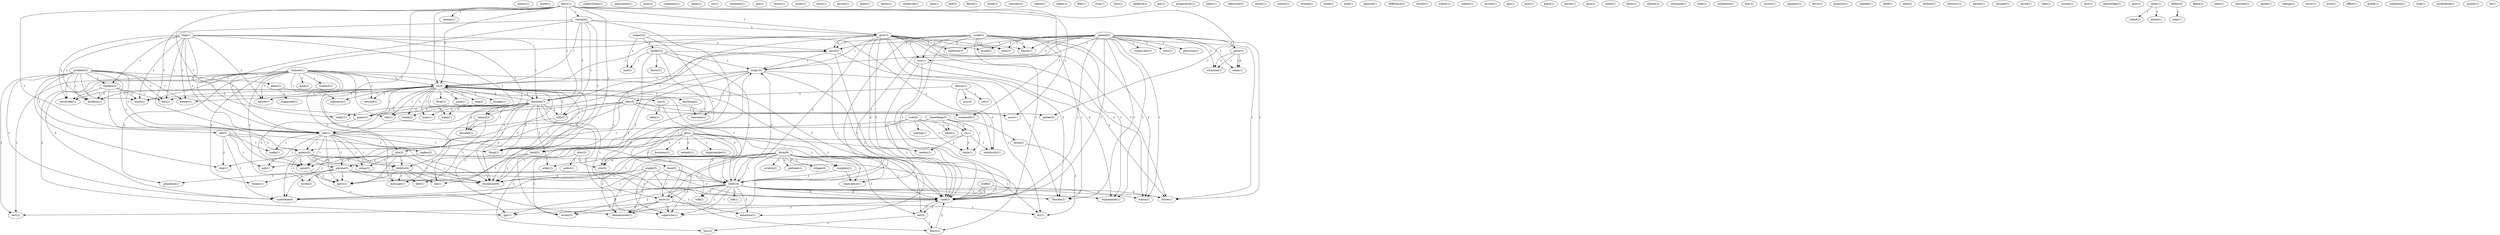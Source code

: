 digraph G {
  pantry [ label="pantry(1)" ];
  home [ label="home(1)" ];
  stuff [ label="stuff(4)" ];
  throw [ label="throw(1)" ];
  cook [ label="cook(1)" ];
  cook [ label="cook(3)" ];
  superstition [ label="superstition(1)" ];
  population [ label="population(1)" ];
  uses [ label="uses(1)" ];
  problem [ label="problem(5)" ];
  diner [ label="diner(2)" ];
  chicken [ label="chicken(2)" ];
  call [ label="call(2)" ];
  bother [ label="bother(1)" ];
  day [ label="day(1)" ];
  one [ label="one(1)" ];
  potato [ label="potato(3)" ];
  bouillon [ label="bouillon(1)" ];
  yesterday [ label="yesterday(1)" ];
  chip [ label="chip(1)" ];
  syndrome [ label="syndrome(6)" ];
  lunch [ label="lunch(1)" ];
  test [ label="test(2)" ];
  complains [ label="complains(1)" ];
  claim [ label="claim(1)" ];
  isn [ label="isn(1)" ];
  volunteer [ label="volunteer(1)" ];
  put [ label="put(1)" ];
  threw [ label="threw(1)" ];
  study [ label="study(1)" ];
  steve [ label="steve(1)" ];
  person [ label="person(1)" ];
  knew [ label="knew(1)" ];
  nacho [ label="nacho(1)" ];
  tenderize [ label="tenderize(1)" ];
  case [ label="case(1)" ];
  lied [ label="lied(1)" ];
  flinch [ label="flinch(1)" ];
  blind [ label="blind(1)" ];
  bbq [ label="bbq(1)" ];
  reaction [ label="reaction(7)" ];
  today [ label="today(1)" ];
  reason [ label="reason(2)" ];
  decided [ label="decided(1)" ];
  gave [ label="gave(2)" ];
  month [ label="month(1)" ];
  consider [ label="consider(1)" ];
  stated [ label="stated(1)" ];
  infant [ label="infant(1)" ];
  avoid [ label="avoid(3)" ];
  won [ label="won(1)" ];
  food [ label="food(16)" ];
  waste [ label="waste(1)" ];
  explanation [ label="explanation(1)" ];
  didn [ label="didn(1)" ];
  flinches [ label="flinches(1)" ];
  msg [ label="msg(14)" ];
  fiance [ label="fiance(1)" ];
  fish [ label="fish(1)" ];
  point [ label="point(1)" ];
  situation [ label="situation(1)" ];
  seem [ label="seem(1)" ];
  rtsg [ label="rtsg(1)" ];
  suggested [ label="suggested(1)" ];
  subject [ label="subject(2)" ];
  lundby [ label="lundby(2)" ];
  com [ label="com(6)" ];
  mot [ label="mot(1)" ];
  sensitivity [ label="sensitivity(1)" ];
  hint [ label="hint(1)" ];
  lawry [ label="lawry(1)" ];
  ve [ label="ve(1)" ];
  season [ label="season(1)" ];
  started [ label="started(2)" ];
  give [ label="give(3)" ];
  contained [ label="contained(1)" ];
  mix [ label="mix(2)" ];
  thing [ label="thing(1)" ];
  ucsu [ label="ucsu(1)" ];
  pattee [ label="pattee(2)" ];
  spice [ label="spice(2)" ];
  ve [ label="ve(3)" ];
  additive [ label="additive(2)" ];
  pin [ label="pin(1)" ];
  level [ label="level(1)" ];
  joint [ label="joint(1)" ];
  use [ label="use(3)" ];
  meat [ label="meat(1)" ];
  bag [ label="bag(2)" ];
  bought [ label="bought(1)" ];
  type [ label="type(1)" ];
  steak [ label="steak(2)" ];
  net [ label="net(5)" ];
  anything [ label="anything(2)" ];
  tell [ label="tell(1)" ];
  tolerance [ label="tolerance(1)" ];
  noticed [ label="noticed(1)" ];
  restaurant [ label="restaurant(6)" ];
  something [ label="something(3)" ];
  re [ label="re(1)" ];
  taste [ label="taste(2)" ];
  spoil [ label="spoil(1)" ];
  toxin [ label="toxin(1)" ];
  preparation [ label="preparation(1)" ];
  makes [ label="makes(2)" ];
  ask [ label="ask(1)" ];
  make [ label="make(1)" ];
  helps [ label="helps(1)" ];
  rhetorical [ label="rhetorical(1)" ];
  raises [ label="raises(1)" ];
  sheesh [ label="sheesh(1)" ];
  go [ label="go(2)" ];
  complain [ label="complain(1)" ];
  experience [ label="experience(1)" ];
  supermarket [ label="supermarket(1)" ];
  matter [ label="matter(1)" ];
  hand [ label="hand(2)" ];
  buy [ label="buy(2)" ];
  business [ label="business(1)" ];
  nobody [ label="nobody(1)" ];
  try [ label="try(1)" ];
  urbana [ label="urbana(1)" ];
  used [ label="used(2)" ];
  coating [ label="coating(1)" ];
  salt [ label="salt(2)" ];
  time [ label="time(3)" ];
  guess [ label="guess(3)" ];
  week [ label="week(1)" ];
  mail [ label="mail(1)" ];
  allison [ label="allison(1)" ];
  edu [ label="edu(3)" ];
  csl [ label="csl(2)" ];
  uiuc [ label="uiuc(2)" ];
  pleased [ label="pleased(1)" ];
  difference [ label="difference(1)" ];
  proof [ label="proof(2)" ];
  medicine [ label="medicine(1)" ];
  please [ label="please(2)" ];
  point [ label="point(1)" ];
  researcher [ label="researcher(1)" ];
  note [ label="note(1)" ];
  physician [ label="physician(1)" ];
  forced [ label="forced(1)" ];
  walter [ label="walter(1)" ];
  submit [ label="submit(1)" ];
  accent [ label="accent(1)" ];
  flavor [ label="flavor(1)" ];
  wife [ label="wife(1)" ];
  enhances [ label="enhances(1)" ];
  writes [ label="writes(3)" ];
  pay [ label="pay(1)" ];
  post [ label="post(1)" ];
  kiran [ label="kiran(8)" ];
  scratch [ label="scratch(2)" ];
  order [ label="order(1)" ];
  know [ label="know(3)" ];
  godsake [ label="godsake(1)" ];
  demonstrate [ label="demonstrate(1)" ];
  learn [ label="learn(2)" ];
  village [ label="village(4)" ];
  supervise [ label="supervise(1)" ];
  dyer [ label="dyer(2)" ];
  spdcc [ label="spdcc(1)" ];
  place [ label="place(1)" ];
  haven [ label="haven(1)" ];
  man [ label="man(2)" ];
  baby [ label="baby(1)" ];
  name [ label="name(1)" ];
  harm [ label="harm(1)" ];
  anyone [ label="anyone(3)" ];
  mixes [ label="mixes(1)" ];
  believe [ label="believe(4)" ];
  party [ label="party(1)" ];
  diet [ label="diet(1)" ];
  cheese [ label="cheese(1)" ];
  streisand [ label="streisand(1)" ];
  read [ label="read(1)" ];
  uwaterloo [ label="uwaterloo(1)" ];
  way [ label="way(1)" ];
  excuse [ label="excuse(1)" ];
  happens [ label="happens(1)" ];
  favor [ label="favor(1)" ];
  question [ label="question(1)" ];
  needed [ label="needed(1)" ];
  shelf [ label="shelf(1)" ];
  date [ label="date(2)" ];
  seldane [ label="seldane(1)" ];
  guy [ label="guy(1)" ];
  thinks [ label="thinks(1)" ];
  prejudice [ label="prejudice(1)" ];
  industry [ label="industry(1)" ];
  life [ label="life(1)" ];
  barbra [ label="barbra(1)" ];
  thought [ label="thought(1)" ];
  saved [ label="saved(1)" ];
  wrote [ label="wrote(2)" ];
  message [ label="message(1)" ];
  see [ label="see(1)" ];
  take [ label="take(1)" ];
  woman [ label="woman(1)" ];
  fact [ label="fact(1)" ];
  knowledge [ label="knowledge(1)" ];
  gmt [ label="gmt(1)" ];
  cathy [ label="cathy(1)" ];
  called [ label="called(1)" ];
  doesn [ label="doesn(1)" ];
  kelley [ label="kelley(2)" ];
  step [ label="step(1)" ];
  flame [ label="flame(1)" ];
  came [ label="came(1)" ];
  colorado [ label="colorado(1)" ];
  speak [ label="speak(1)" ];
  chinese [ label="chinese(1)" ];
  hold [ label="hold(2)" ];
  conduct [ label="conduct(1)" ];
  consume [ label="consume(1)" ];
  change [ label="change(1)" ];
  cover [ label="cover(1)" ];
  wagle [ label="wagle(3)" ];
  work [ label="work(1)" ];
  effect [ label="effect(1)" ];
  greek [ label="greek(1)" ];
  catherine [ label="catherine(1)" ];
  stop [ label="stop(1)" ];
  pocketbook [ label="pocketbook(1)" ];
  quality [ label="quality(1)" ];
  lot [ label="lot(1)" ];
  stuff -> throw [ label="2" ];
  stuff -> cook [ label="2" ];
  stuff -> cook [ label="2" ];
  problem -> diner [ label="1" ];
  problem -> chicken [ label="1" ];
  problem -> call [ label="1" ];
  problem -> bother [ label="1" ];
  problem -> day [ label="1" ];
  problem -> one [ label="1" ];
  problem -> potato [ label="1" ];
  problem -> bouillon [ label="1" ];
  problem -> yesterday [ label="1" ];
  problem -> chip [ label="1" ];
  problem -> syndrome [ label="1" ];
  problem -> lunch [ label="1" ];
  problem -> test [ label="1" ];
  bbq -> chicken [ label="1" ];
  bbq -> bother [ label="1" ];
  bbq -> reaction [ label="1" ];
  bbq -> day [ label="1" ];
  bbq -> today [ label="1" ];
  bbq -> reason [ label="1" ];
  bbq -> one [ label="1" ];
  bbq -> bouillon [ label="1" ];
  bbq -> decided [ label="1" ];
  bbq -> yesterday [ label="1" ];
  bbq -> gave [ label="1" ];
  bbq -> month [ label="1" ];
  bbq -> lunch [ label="1" ];
  avoid -> won [ label="1" ];
  avoid -> food [ label="1" ];
  avoid -> waste [ label="1" ];
  avoid -> throw [ label="1" ];
  avoid -> cook [ label="1" ];
  avoid -> explanation [ label="1" ];
  avoid -> didn [ label="1" ];
  avoid -> gave [ label="1" ];
  avoid -> flinches [ label="1" ];
  avoid -> msg [ label="1" ];
  avoid -> fiance [ label="1" ];
  avoid -> cook [ label="1" ];
  point -> situation [ label="1" ];
  point -> seem [ label="1" ];
  diner -> suggested [ label="1" ];
  diner -> food [ label="1" ];
  chicken -> day [ label="1" ];
  chicken -> one [ label="1" ];
  chicken -> bouillon [ label="1" ];
  chicken -> yesterday [ label="1" ];
  chicken -> lunch [ label="1" ];
  subject -> lundby [ label="1" ];
  subject -> com [ label="1" ];
  subject -> mot [ label="1" ];
  subject -> sensitivity [ label="1" ];
  lawry -> ve [ label="1" ];
  lawry -> season [ label="1" ];
  lawry -> started [ label="1" ];
  lawry -> give [ label="1" ];
  lawry -> contained [ label="1" ];
  lawry -> reaction [ label="1" ];
  lawry -> mix [ label="1" ];
  lawry -> one [ label="1" ];
  lawry -> thing [ label="1" ];
  lawry -> ucsu [ label="1" ];
  lawry -> pattee [ label="1" ];
  lawry -> spice [ label="1" ];
  lawry -> ve [ label="1" ];
  ve -> level [ label="1" ];
  ve -> bother [ label="1" ];
  ve -> joint [ label="1" ];
  ve -> reaction [ label="1" ];
  ve -> use [ label="1" ];
  ve -> meat [ label="1" ];
  ve -> day [ label="1" ];
  ve -> bag [ label="1" ];
  ve -> one [ label="2" ];
  ve -> bought [ label="1" ];
  ve -> type [ label="1" ];
  ve -> steak [ label="1" ];
  ve -> bouillon [ label="1" ];
  ve -> thing [ label="1" ];
  ve -> yesterday [ label="1" ];
  ve -> net [ label="1" ];
  ve -> anything [ label="1" ];
  ve -> month [ label="1" ];
  ve -> tell [ label="1" ];
  ve -> tolerance [ label="1" ];
  ve -> lunch [ label="1" ];
  ve -> noticed [ label="1" ];
  ve -> restaurant [ label="1" ];
  something -> re [ label="1" ];
  something -> taste [ label="1" ];
  something -> spoil [ label="1" ];
  something -> toxin [ label="1" ];
  something -> restaurant [ label="1" ];
  call -> makes [ label="1" ];
  call -> potato [ label="1" ];
  call -> ask [ label="1" ];
  call -> chip [ label="1" ];
  call -> make [ label="1" ];
  call -> syndrome [ label="1" ];
  go -> complain [ label="1" ];
  go -> experience [ label="1" ];
  go -> supermarket [ label="1" ];
  go -> food [ label="3" ];
  go -> matter [ label="1" ];
  go -> hand [ label="1" ];
  go -> buy [ label="2" ];
  go -> syndrome [ label="1" ];
  go -> business [ label="1" ];
  go -> restaurant [ label="1" ];
  go -> nobody [ label="1" ];
  makes -> ask [ label="1" ];
  makes -> try [ label="1" ];
  used -> re [ label="1" ];
  used -> coating [ label="1" ];
  used -> potato [ label="1" ];
  used -> food [ label="1" ];
  used -> spoil [ label="1" ];
  used -> toxin [ label="1" ];
  started -> give [ label="1" ];
  started -> reaction [ label="1" ];
  started -> salt [ label="1" ];
  started -> one [ label="1" ];
  started -> time [ label="1" ];
  started -> thing [ label="1" ];
  started -> guess [ label="1" ];
  started -> ve [ label="1" ];
  allison -> edu [ label="1" ];
  allison -> csl [ label="1" ];
  allison -> uiuc [ label="1" ];
  allison -> sensitivity [ label="1" ];
  give -> won [ label="2" ];
  give -> one [ label="1" ];
  give -> proof [ label="2" ];
  give -> food [ label="2" ];
  give -> thing [ label="1" ];
  give -> waste [ label="2" ];
  give -> throw [ label="2" ];
  give -> cook [ label="2" ];
  give -> explanation [ label="2" ];
  give -> didn [ label="2" ];
  give -> medicine [ label="2" ];
  give -> gave [ label="2" ];
  give -> flinches [ label="2" ];
  give -> fiance [ label="2" ];
  give -> cook [ label="2" ];
  give -> ve [ label="1" ];
  please -> point [ label="1" ];
  please -> won [ label="1" ];
  please -> proof [ label="1" ];
  please -> food [ label="1" ];
  please -> researcher [ label="1" ];
  please -> waste [ label="1" ];
  please -> throw [ label="1" ];
  please -> cook [ label="1" ];
  please -> explanation [ label="1" ];
  please -> didn [ label="1" ];
  please -> situation [ label="1" ];
  please -> medicine [ label="1" ];
  please -> gave [ label="1" ];
  please -> seem [ label="1" ];
  please -> flinches [ label="1" ];
  please -> msg [ label="1" ];
  please -> fiance [ label="1" ];
  please -> cook [ label="1" ];
  please -> note [ label="1" ];
  please -> physician [ label="1" ];
  edu -> contained [ label="1" ];
  edu -> salt [ label="1" ];
  edu -> mix [ label="1" ];
  edu -> ucsu [ label="1" ];
  edu -> pattee [ label="1" ];
  edu -> guess [ label="1" ];
  edu -> spice [ label="1" ];
  lundby -> com [ label="1" ];
  lundby -> flavor [ label="1" ];
  lundby -> wife [ label="1" ];
  lundby -> mot [ label="1" ];
  lundby -> enhances [ label="1" ];
  lundby -> msg [ label="1" ];
  lundby -> writes [ label="1" ];
  point -> situation [ label="1" ];
  point -> seem [ label="1" ];
  kiran -> complain [ label="1" ];
  kiran -> experience [ label="1" ];
  kiran -> scratch [ label="1" ];
  kiran -> order [ label="1" ];
  kiran -> com [ label="4" ];
  kiran -> food [ label="1" ];
  kiran -> know [ label="1" ];
  kiran -> cook [ label="1" ];
  kiran -> net [ label="1" ];
  kiran -> godsake [ label="1" ];
  kiran -> demonstrate [ label="1" ];
  kiran -> learn [ label="1" ];
  kiran -> village [ label="4" ];
  kiran -> syndrome [ label="1" ];
  kiran -> supervise [ label="1" ];
  kiran -> restaurant [ label="1" ];
  kiran -> cook [ label="1" ];
  dyer -> com [ label="1" ];
  dyer -> spdcc [ label="1" ];
  dyer -> writes [ label="1" ];
  reaction -> salt [ label="2" ];
  reaction -> meat [ label="2" ];
  reaction -> today [ label="1" ];
  reaction -> reason [ label="1" ];
  reaction -> one [ label="2" ];
  reaction -> order [ label="1" ];
  reaction -> type [ label="2" ];
  reaction -> steak [ label="2" ];
  reaction -> thing [ label="2" ];
  reaction -> decided [ label="1" ];
  reaction -> guess [ label="2" ];
  reaction -> know [ label="1" ];
  reaction -> gave [ label="1" ];
  reaction -> tell [ label="2" ];
  reaction -> demonstrate [ label="1" ];
  reaction -> supervise [ label="1" ];
  reaction -> restaurant [ label="3" ];
  reaction -> ve [ label="2" ];
  re -> matter [ label="1" ];
  re -> sensitivity [ label="1" ];
  re -> hand [ label="1" ];
  re -> toxin [ label="1" ];
  won -> throw [ label="2" ];
  won -> cook [ label="2" ];
  won -> cook [ label="2" ];
  complain -> experience [ label="1" ];
  complain -> food [ label="1" ];
  use -> food [ label="2" ];
  use -> baby [ label="2" ];
  salt -> one [ label="1" ];
  salt -> thing [ label="1" ];
  salt -> ve [ label="1" ];
  mix -> anyone [ label="1" ];
  mix -> mixes [ label="1" ];
  mix -> believe [ label="1" ];
  mix -> party [ label="1" ];
  mix -> restaurant [ label="1" ];
  reason -> decided [ label="1" ];
  reason -> believe [ label="1" ];
  reason -> diet [ label="1" ];
  reason -> gave [ label="1" ];
  one -> potato [ label="1" ];
  one -> anyone [ label="1" ];
  one -> food [ label="1" ];
  one -> mixes [ label="1" ];
  one -> ask [ label="1" ];
  one -> thing [ label="1" ];
  one -> believe [ label="1" ];
  one -> spice [ label="1" ];
  one -> make [ label="1" ];
  one -> party [ label="1" ];
  one -> restaurant [ label="1" ];
  potato -> anyone [ label="1" ];
  potato -> mixes [ label="1" ];
  potato -> believe [ label="1" ];
  potato -> chip [ label="1" ];
  potato -> spice [ label="1" ];
  potato -> party [ label="1" ];
  potato -> syndrome [ label="1" ];
  potato -> restaurant [ label="1" ];
  time -> food [ label="1" ];
  time -> know [ label="1" ];
  time -> demonstrate [ label="1" ];
  time -> supervise [ label="1" ];
  anyone -> food [ label="1" ];
  anyone -> cook [ label="1" ];
  anyone -> guy [ label="1" ];
  anyone -> party [ label="1" ];
  anyone -> restaurant [ label="1" ];
  anyone -> cook [ label="1" ];
  anyone -> thinks [ label="1" ];
  anyone -> prejudice [ label="1" ];
  food -> wife [ label="2" ];
  food -> know [ label="1" ];
  food -> waste [ label="1" ];
  food -> enhances [ label="2" ];
  food -> throw [ label="1" ];
  food -> cook [ label="3" ];
  food -> explanation [ label="1" ];
  food -> demonstrate [ label="1" ];
  food -> guy [ label="2" ];
  food -> syndrome [ label="1" ];
  food -> flinches [ label="1" ];
  food -> supervise [ label="1" ];
  food -> msg [ label="3" ];
  food -> cook [ label="3" ];
  food -> writes [ label="2" ];
  food -> life [ label="1" ];
  believe -> diet [ label="1" ];
  believe -> party [ label="2" ];
  believe -> restaurant [ label="1" ];
  believe -> wrote [ label="1" ];
  believe -> message [ label="1" ];
  believe -> see [ label="1" ];
  taste -> try [ label="1" ];
  guess -> spice [ label="1" ];
  guess -> ve [ label="2" ];
  know -> enhances [ label="1" ];
  know -> demonstrate [ label="1" ];
  know -> supervise [ label="1" ];
  know -> test [ label="1" ];
  know -> msg [ label="1" ];
  know -> try [ label="1" ];
  know -> writes [ label="1" ];
  cathy -> called [ label="1" ];
  cathy -> doesn [ label="1" ];
  kelley -> step [ label="1" ];
  cook -> net [ label="1" ];
  cook -> guy [ label="1" ];
  net -> buy [ label="2" ];
  net -> learn [ label="1" ];
  net -> cook [ label="1" ];
  hand -> spice [ label="1" ];
  hand -> party [ label="1" ];
  hand -> restaurant [ label="1" ];
  chinese -> month [ label="1" ];
  chinese -> tell [ label="1" ];
  chinese -> hold [ label="1" ];
  chinese -> tolerance [ label="1" ];
  chinese -> guy [ label="2" ];
  chinese -> syndrome [ label="5" ];
  chinese -> lunch [ label="1" ];
  chinese -> noticed [ label="1" ];
  chinese -> conduct [ label="1" ];
  chinese -> restaurant [ label="6" ];
  chinese -> wrote [ label="1" ];
  chinese -> test [ label="1" ];
  chinese -> message [ label="1" ];
  chinese -> cook [ label="2" ];
  chinese -> thinks [ label="2" ];
  chinese -> see [ label="1" ];
  chinese -> prejudice [ label="2" ];
  chinese -> ve [ label="2" ];
  gave -> flinches [ label="1" ];
  gave -> msg [ label="1" ];
  gave -> cook [ label="1" ];
  anything -> consume [ label="1" ];
  spice -> party [ label="1" ];
  wagle -> demonstrate [ label="1" ];
  wagle -> learn [ label="1" ];
  wagle -> syndrome [ label="1" ];
  wagle -> supervise [ label="1" ];
  wagle -> restaurant [ label="1" ];
  wagle -> cook [ label="1" ];
  learn -> cook [ label="2" ];
  msg -> try [ label="1" ];
  msg -> message [ label="1" ];
  msg -> cook [ label="1" ];
  msg -> consume [ label="1" ];
  msg -> see [ label="1" ];
  msg -> ve [ label="1" ];
}
